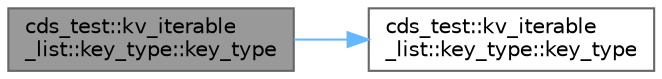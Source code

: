digraph "cds_test::kv_iterable_list::key_type::key_type"
{
 // LATEX_PDF_SIZE
  bgcolor="transparent";
  edge [fontname=Helvetica,fontsize=10,labelfontname=Helvetica,labelfontsize=10];
  node [fontname=Helvetica,fontsize=10,shape=box,height=0.2,width=0.4];
  rankdir="LR";
  Node1 [id="Node000001",label="cds_test::kv_iterable\l_list::key_type::key_type",height=0.2,width=0.4,color="gray40", fillcolor="grey60", style="filled", fontcolor="black",tooltip=" "];
  Node1 -> Node2 [id="edge1_Node000001_Node000002",color="steelblue1",style="solid",tooltip=" "];
  Node2 [id="Node000002",label="cds_test::kv_iterable\l_list::key_type::key_type",height=0.2,width=0.4,color="grey40", fillcolor="white", style="filled",URL="$structcds__test_1_1kv__iterable__list_1_1key__type.html#a37da0f25014c65e60388c84a633e28fe",tooltip=" "];
}
